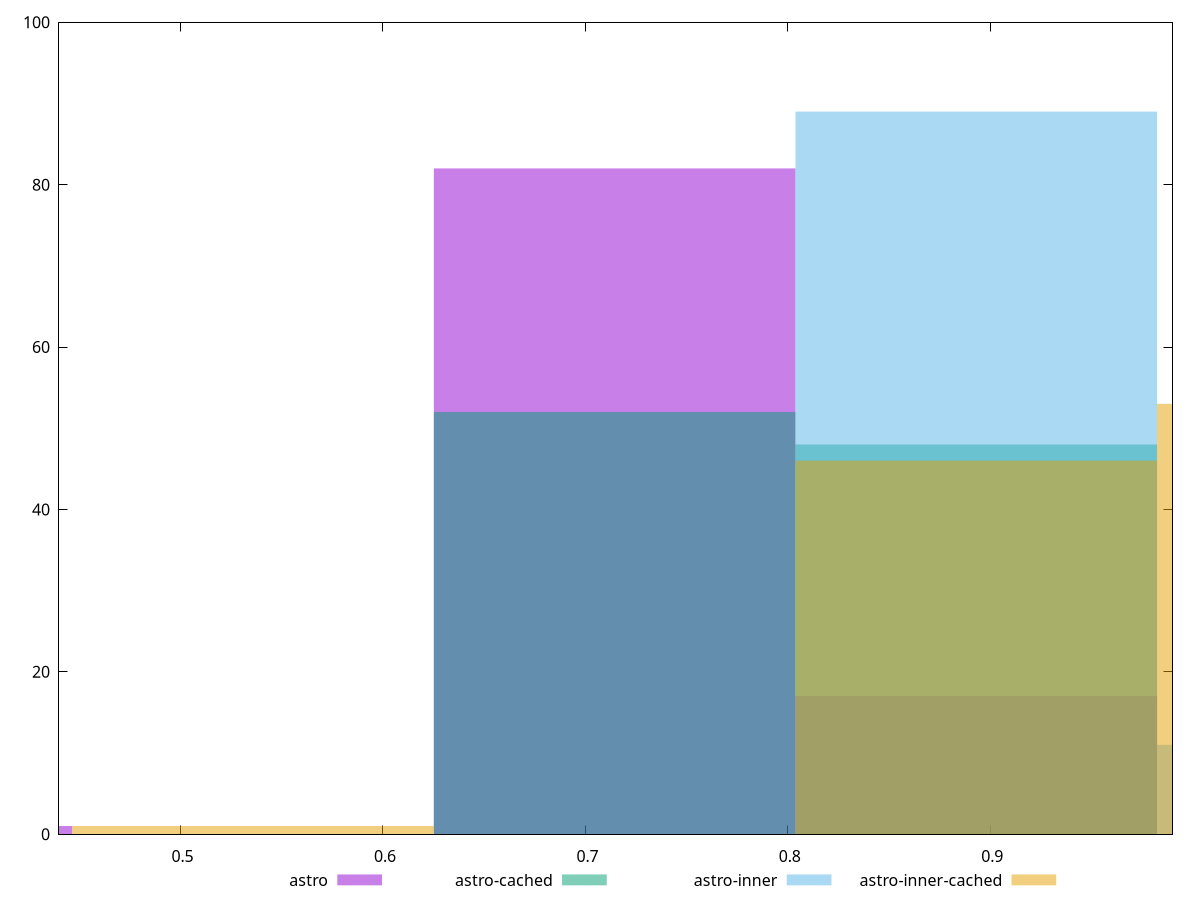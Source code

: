 reset

$astro <<EOF
0.3572293678452593 1
0.7144587356905187 82
0.8930734196131483 17
EOF

$astroCached <<EOF
0.8930734196131483 48
0.7144587356905187 52
EOF

$astroInner <<EOF
0.8930734196131483 89
1.071688103535778 11
EOF

$astroInnerCached <<EOF
0.535844051767889 1
0.8930734196131483 46
1.071688103535778 53
EOF

set key outside below
set boxwidth 0.17861468392262966
set xrange [0.44:0.99]
set yrange [0:100]
set trange [0:100]
set style fill transparent solid 0.5 noborder
set terminal svg size 640, 520 enhanced background rgb 'white'
set output "reports/report_00033_2021-03-01T14-23-16.841Z/total-blocking-time/comparison/histogram/all_score.svg"

plot $astro title "astro" with boxes, \
     $astroCached title "astro-cached" with boxes, \
     $astroInner title "astro-inner" with boxes, \
     $astroInnerCached title "astro-inner-cached" with boxes

reset
